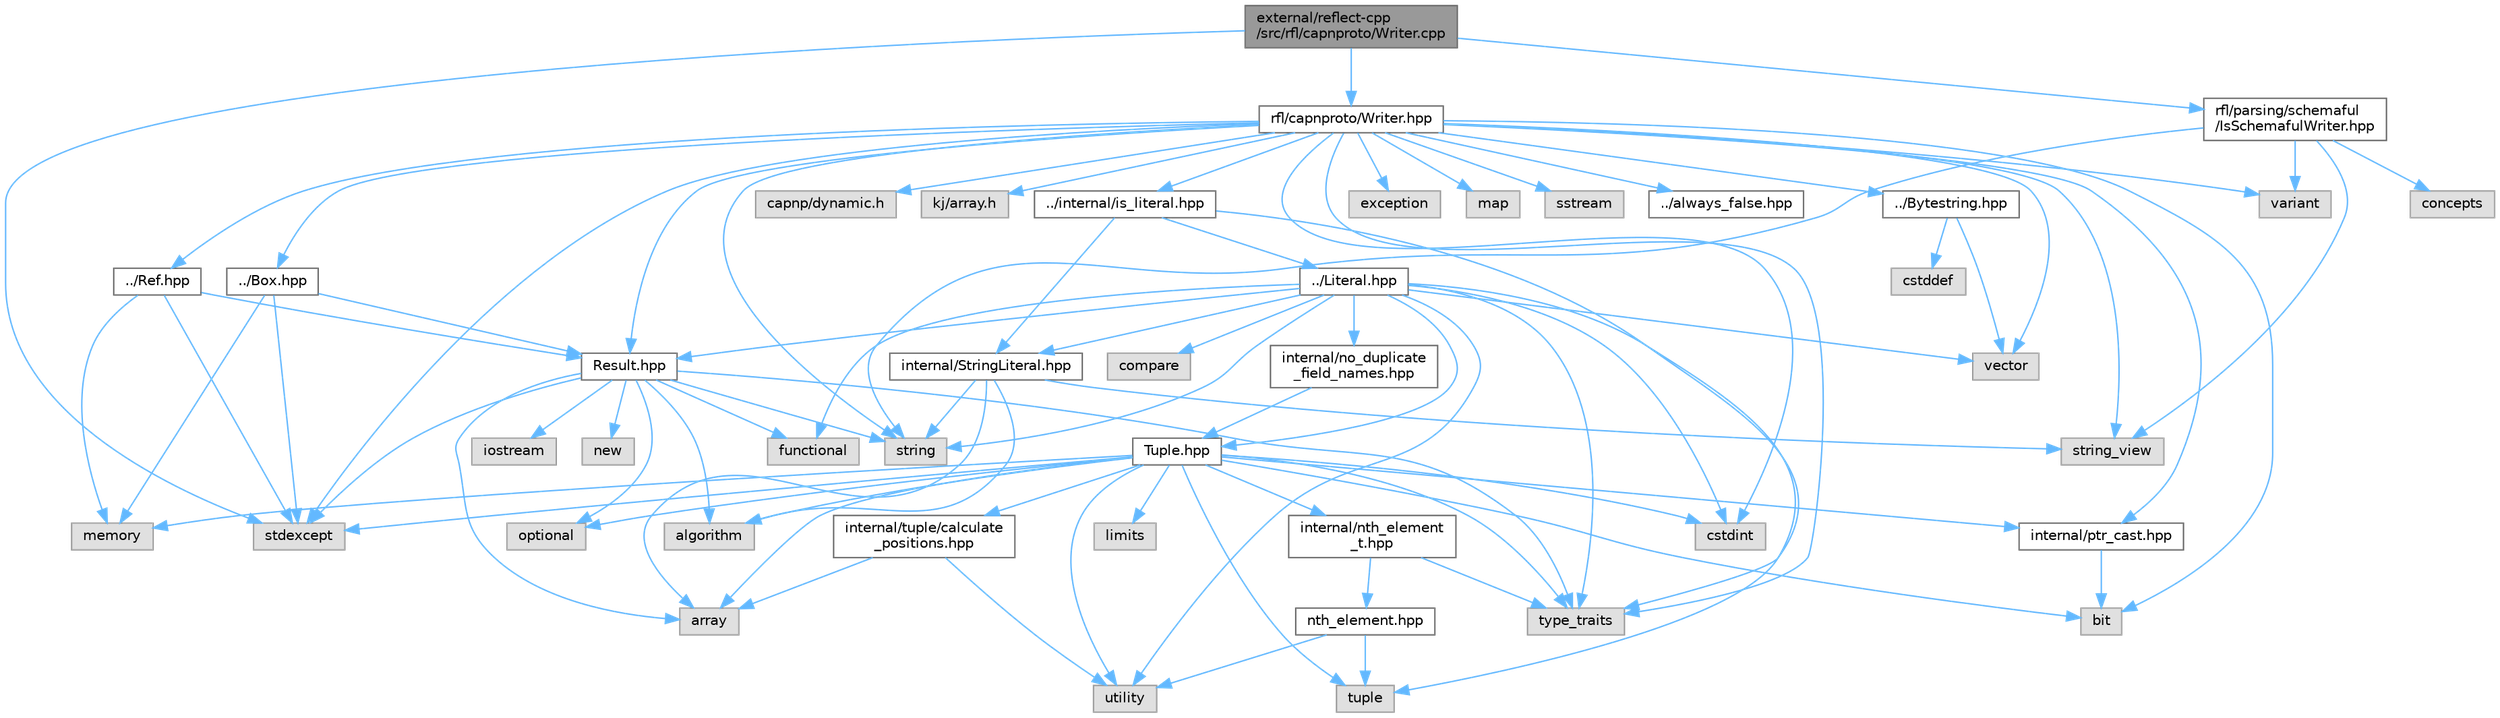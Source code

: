 digraph "external/reflect-cpp/src/rfl/capnproto/Writer.cpp"
{
 // LATEX_PDF_SIZE
  bgcolor="transparent";
  edge [fontname=Helvetica,fontsize=10,labelfontname=Helvetica,labelfontsize=10];
  node [fontname=Helvetica,fontsize=10,shape=box,height=0.2,width=0.4];
  Node1 [id="Node000001",label="external/reflect-cpp\l/src/rfl/capnproto/Writer.cpp",height=0.2,width=0.4,color="gray40", fillcolor="grey60", style="filled", fontcolor="black",tooltip=" "];
  Node1 -> Node2 [id="edge86_Node000001_Node000002",color="steelblue1",style="solid",tooltip=" "];
  Node2 [id="Node000002",label="rfl/capnproto/Writer.hpp",height=0.2,width=0.4,color="grey40", fillcolor="white", style="filled",URL="$capnproto_2_writer_8hpp.html",tooltip=" "];
  Node2 -> Node3 [id="edge87_Node000002_Node000003",color="steelblue1",style="solid",tooltip=" "];
  Node3 [id="Node000003",label="capnp/dynamic.h",height=0.2,width=0.4,color="grey60", fillcolor="#E0E0E0", style="filled",tooltip=" "];
  Node2 -> Node4 [id="edge88_Node000002_Node000004",color="steelblue1",style="solid",tooltip=" "];
  Node4 [id="Node000004",label="kj/array.h",height=0.2,width=0.4,color="grey60", fillcolor="#E0E0E0", style="filled",tooltip=" "];
  Node2 -> Node5 [id="edge89_Node000002_Node000005",color="steelblue1",style="solid",tooltip=" "];
  Node5 [id="Node000005",label="bit",height=0.2,width=0.4,color="grey60", fillcolor="#E0E0E0", style="filled",tooltip=" "];
  Node2 -> Node6 [id="edge90_Node000002_Node000006",color="steelblue1",style="solid",tooltip=" "];
  Node6 [id="Node000006",label="cstdint",height=0.2,width=0.4,color="grey60", fillcolor="#E0E0E0", style="filled",tooltip=" "];
  Node2 -> Node7 [id="edge91_Node000002_Node000007",color="steelblue1",style="solid",tooltip=" "];
  Node7 [id="Node000007",label="exception",height=0.2,width=0.4,color="grey60", fillcolor="#E0E0E0", style="filled",tooltip=" "];
  Node2 -> Node8 [id="edge92_Node000002_Node000008",color="steelblue1",style="solid",tooltip=" "];
  Node8 [id="Node000008",label="map",height=0.2,width=0.4,color="grey60", fillcolor="#E0E0E0", style="filled",tooltip=" "];
  Node2 -> Node9 [id="edge93_Node000002_Node000009",color="steelblue1",style="solid",tooltip=" "];
  Node9 [id="Node000009",label="sstream",height=0.2,width=0.4,color="grey60", fillcolor="#E0E0E0", style="filled",tooltip=" "];
  Node2 -> Node10 [id="edge94_Node000002_Node000010",color="steelblue1",style="solid",tooltip=" "];
  Node10 [id="Node000010",label="stdexcept",height=0.2,width=0.4,color="grey60", fillcolor="#E0E0E0", style="filled",tooltip=" "];
  Node2 -> Node11 [id="edge95_Node000002_Node000011",color="steelblue1",style="solid",tooltip=" "];
  Node11 [id="Node000011",label="string",height=0.2,width=0.4,color="grey60", fillcolor="#E0E0E0", style="filled",tooltip=" "];
  Node2 -> Node12 [id="edge96_Node000002_Node000012",color="steelblue1",style="solid",tooltip=" "];
  Node12 [id="Node000012",label="string_view",height=0.2,width=0.4,color="grey60", fillcolor="#E0E0E0", style="filled",tooltip=" "];
  Node2 -> Node13 [id="edge97_Node000002_Node000013",color="steelblue1",style="solid",tooltip=" "];
  Node13 [id="Node000013",label="type_traits",height=0.2,width=0.4,color="grey60", fillcolor="#E0E0E0", style="filled",tooltip=" "];
  Node2 -> Node14 [id="edge98_Node000002_Node000014",color="steelblue1",style="solid",tooltip=" "];
  Node14 [id="Node000014",label="variant",height=0.2,width=0.4,color="grey60", fillcolor="#E0E0E0", style="filled",tooltip=" "];
  Node2 -> Node15 [id="edge99_Node000002_Node000015",color="steelblue1",style="solid",tooltip=" "];
  Node15 [id="Node000015",label="vector",height=0.2,width=0.4,color="grey60", fillcolor="#E0E0E0", style="filled",tooltip=" "];
  Node2 -> Node16 [id="edge100_Node000002_Node000016",color="steelblue1",style="solid",tooltip=" "];
  Node16 [id="Node000016",label="../Box.hpp",height=0.2,width=0.4,color="grey40", fillcolor="white", style="filled",URL="$_box_8hpp.html",tooltip=" "];
  Node16 -> Node17 [id="edge101_Node000016_Node000017",color="steelblue1",style="solid",tooltip=" "];
  Node17 [id="Node000017",label="memory",height=0.2,width=0.4,color="grey60", fillcolor="#E0E0E0", style="filled",tooltip=" "];
  Node16 -> Node10 [id="edge102_Node000016_Node000010",color="steelblue1",style="solid",tooltip=" "];
  Node16 -> Node18 [id="edge103_Node000016_Node000018",color="steelblue1",style="solid",tooltip=" "];
  Node18 [id="Node000018",label="Result.hpp",height=0.2,width=0.4,color="grey40", fillcolor="white", style="filled",URL="$_result_8hpp.html",tooltip=" "];
  Node18 -> Node19 [id="edge104_Node000018_Node000019",color="steelblue1",style="solid",tooltip=" "];
  Node19 [id="Node000019",label="algorithm",height=0.2,width=0.4,color="grey60", fillcolor="#E0E0E0", style="filled",tooltip=" "];
  Node18 -> Node20 [id="edge105_Node000018_Node000020",color="steelblue1",style="solid",tooltip=" "];
  Node20 [id="Node000020",label="array",height=0.2,width=0.4,color="grey60", fillcolor="#E0E0E0", style="filled",tooltip=" "];
  Node18 -> Node21 [id="edge106_Node000018_Node000021",color="steelblue1",style="solid",tooltip=" "];
  Node21 [id="Node000021",label="functional",height=0.2,width=0.4,color="grey60", fillcolor="#E0E0E0", style="filled",tooltip=" "];
  Node18 -> Node22 [id="edge107_Node000018_Node000022",color="steelblue1",style="solid",tooltip=" "];
  Node22 [id="Node000022",label="iostream",height=0.2,width=0.4,color="grey60", fillcolor="#E0E0E0", style="filled",tooltip=" "];
  Node18 -> Node23 [id="edge108_Node000018_Node000023",color="steelblue1",style="solid",tooltip=" "];
  Node23 [id="Node000023",label="new",height=0.2,width=0.4,color="grey60", fillcolor="#E0E0E0", style="filled",tooltip=" "];
  Node18 -> Node24 [id="edge109_Node000018_Node000024",color="steelblue1",style="solid",tooltip=" "];
  Node24 [id="Node000024",label="optional",height=0.2,width=0.4,color="grey60", fillcolor="#E0E0E0", style="filled",tooltip=" "];
  Node18 -> Node10 [id="edge110_Node000018_Node000010",color="steelblue1",style="solid",tooltip=" "];
  Node18 -> Node11 [id="edge111_Node000018_Node000011",color="steelblue1",style="solid",tooltip=" "];
  Node18 -> Node13 [id="edge112_Node000018_Node000013",color="steelblue1",style="solid",tooltip=" "];
  Node2 -> Node25 [id="edge113_Node000002_Node000025",color="steelblue1",style="solid",tooltip=" "];
  Node25 [id="Node000025",label="../Bytestring.hpp",height=0.2,width=0.4,color="grey40", fillcolor="white", style="filled",URL="$_bytestring_8hpp.html",tooltip=" "];
  Node25 -> Node26 [id="edge114_Node000025_Node000026",color="steelblue1",style="solid",tooltip=" "];
  Node26 [id="Node000026",label="cstddef",height=0.2,width=0.4,color="grey60", fillcolor="#E0E0E0", style="filled",tooltip=" "];
  Node25 -> Node15 [id="edge115_Node000025_Node000015",color="steelblue1",style="solid",tooltip=" "];
  Node2 -> Node27 [id="edge116_Node000002_Node000027",color="steelblue1",style="solid",tooltip=" "];
  Node27 [id="Node000027",label="../Ref.hpp",height=0.2,width=0.4,color="grey40", fillcolor="white", style="filled",URL="$_ref_8hpp.html",tooltip=" "];
  Node27 -> Node17 [id="edge117_Node000027_Node000017",color="steelblue1",style="solid",tooltip=" "];
  Node27 -> Node10 [id="edge118_Node000027_Node000010",color="steelblue1",style="solid",tooltip=" "];
  Node27 -> Node18 [id="edge119_Node000027_Node000018",color="steelblue1",style="solid",tooltip=" "];
  Node2 -> Node18 [id="edge120_Node000002_Node000018",color="steelblue1",style="solid",tooltip=" "];
  Node2 -> Node28 [id="edge121_Node000002_Node000028",color="steelblue1",style="solid",tooltip=" "];
  Node28 [id="Node000028",label="../always_false.hpp",height=0.2,width=0.4,color="grey40", fillcolor="white", style="filled",URL="$always__false_8hpp.html",tooltip=" "];
  Node2 -> Node29 [id="edge122_Node000002_Node000029",color="steelblue1",style="solid",tooltip=" "];
  Node29 [id="Node000029",label="../internal/is_literal.hpp",height=0.2,width=0.4,color="grey40", fillcolor="white", style="filled",URL="$is__literal_8hpp.html",tooltip=" "];
  Node29 -> Node13 [id="edge123_Node000029_Node000013",color="steelblue1",style="solid",tooltip=" "];
  Node29 -> Node30 [id="edge124_Node000029_Node000030",color="steelblue1",style="solid",tooltip=" "];
  Node30 [id="Node000030",label="../Literal.hpp",height=0.2,width=0.4,color="grey40", fillcolor="white", style="filled",URL="$_literal_8hpp.html",tooltip=" "];
  Node30 -> Node31 [id="edge125_Node000030_Node000031",color="steelblue1",style="solid",tooltip=" "];
  Node31 [id="Node000031",label="compare",height=0.2,width=0.4,color="grey60", fillcolor="#E0E0E0", style="filled",tooltip=" "];
  Node30 -> Node6 [id="edge126_Node000030_Node000006",color="steelblue1",style="solid",tooltip=" "];
  Node30 -> Node21 [id="edge127_Node000030_Node000021",color="steelblue1",style="solid",tooltip=" "];
  Node30 -> Node11 [id="edge128_Node000030_Node000011",color="steelblue1",style="solid",tooltip=" "];
  Node30 -> Node32 [id="edge129_Node000030_Node000032",color="steelblue1",style="solid",tooltip=" "];
  Node32 [id="Node000032",label="tuple",height=0.2,width=0.4,color="grey60", fillcolor="#E0E0E0", style="filled",tooltip=" "];
  Node30 -> Node13 [id="edge130_Node000030_Node000013",color="steelblue1",style="solid",tooltip=" "];
  Node30 -> Node33 [id="edge131_Node000030_Node000033",color="steelblue1",style="solid",tooltip=" "];
  Node33 [id="Node000033",label="utility",height=0.2,width=0.4,color="grey60", fillcolor="#E0E0E0", style="filled",tooltip=" "];
  Node30 -> Node15 [id="edge132_Node000030_Node000015",color="steelblue1",style="solid",tooltip=" "];
  Node30 -> Node18 [id="edge133_Node000030_Node000018",color="steelblue1",style="solid",tooltip=" "];
  Node30 -> Node34 [id="edge134_Node000030_Node000034",color="steelblue1",style="solid",tooltip=" "];
  Node34 [id="Node000034",label="Tuple.hpp",height=0.2,width=0.4,color="grey40", fillcolor="white", style="filled",URL="$_tuple_8hpp.html",tooltip=" "];
  Node34 -> Node19 [id="edge135_Node000034_Node000019",color="steelblue1",style="solid",tooltip=" "];
  Node34 -> Node20 [id="edge136_Node000034_Node000020",color="steelblue1",style="solid",tooltip=" "];
  Node34 -> Node5 [id="edge137_Node000034_Node000005",color="steelblue1",style="solid",tooltip=" "];
  Node34 -> Node6 [id="edge138_Node000034_Node000006",color="steelblue1",style="solid",tooltip=" "];
  Node34 -> Node35 [id="edge139_Node000034_Node000035",color="steelblue1",style="solid",tooltip=" "];
  Node35 [id="Node000035",label="limits",height=0.2,width=0.4,color="grey60", fillcolor="#E0E0E0", style="filled",tooltip=" "];
  Node34 -> Node17 [id="edge140_Node000034_Node000017",color="steelblue1",style="solid",tooltip=" "];
  Node34 -> Node24 [id="edge141_Node000034_Node000024",color="steelblue1",style="solid",tooltip=" "];
  Node34 -> Node10 [id="edge142_Node000034_Node000010",color="steelblue1",style="solid",tooltip=" "];
  Node34 -> Node32 [id="edge143_Node000034_Node000032",color="steelblue1",style="solid",tooltip=" "];
  Node34 -> Node13 [id="edge144_Node000034_Node000013",color="steelblue1",style="solid",tooltip=" "];
  Node34 -> Node33 [id="edge145_Node000034_Node000033",color="steelblue1",style="solid",tooltip=" "];
  Node34 -> Node36 [id="edge146_Node000034_Node000036",color="steelblue1",style="solid",tooltip=" "];
  Node36 [id="Node000036",label="internal/nth_element\l_t.hpp",height=0.2,width=0.4,color="grey40", fillcolor="white", style="filled",URL="$nth__element__t_8hpp.html",tooltip=" "];
  Node36 -> Node13 [id="edge147_Node000036_Node000013",color="steelblue1",style="solid",tooltip=" "];
  Node36 -> Node37 [id="edge148_Node000036_Node000037",color="steelblue1",style="solid",tooltip=" "];
  Node37 [id="Node000037",label="nth_element.hpp",height=0.2,width=0.4,color="grey40", fillcolor="white", style="filled",URL="$nth__element_8hpp.html",tooltip=" "];
  Node37 -> Node32 [id="edge149_Node000037_Node000032",color="steelblue1",style="solid",tooltip=" "];
  Node37 -> Node33 [id="edge150_Node000037_Node000033",color="steelblue1",style="solid",tooltip=" "];
  Node34 -> Node38 [id="edge151_Node000034_Node000038",color="steelblue1",style="solid",tooltip=" "];
  Node38 [id="Node000038",label="internal/ptr_cast.hpp",height=0.2,width=0.4,color="grey40", fillcolor="white", style="filled",URL="$ptr__cast_8hpp.html",tooltip=" "];
  Node38 -> Node5 [id="edge152_Node000038_Node000005",color="steelblue1",style="solid",tooltip=" "];
  Node34 -> Node39 [id="edge153_Node000034_Node000039",color="steelblue1",style="solid",tooltip=" "];
  Node39 [id="Node000039",label="internal/tuple/calculate\l_positions.hpp",height=0.2,width=0.4,color="grey40", fillcolor="white", style="filled",URL="$calculate__positions_8hpp.html",tooltip=" "];
  Node39 -> Node20 [id="edge154_Node000039_Node000020",color="steelblue1",style="solid",tooltip=" "];
  Node39 -> Node33 [id="edge155_Node000039_Node000033",color="steelblue1",style="solid",tooltip=" "];
  Node30 -> Node40 [id="edge156_Node000030_Node000040",color="steelblue1",style="solid",tooltip=" "];
  Node40 [id="Node000040",label="internal/StringLiteral.hpp",height=0.2,width=0.4,color="grey40", fillcolor="white", style="filled",URL="$_string_literal_8hpp.html",tooltip=" "];
  Node40 -> Node19 [id="edge157_Node000040_Node000019",color="steelblue1",style="solid",tooltip=" "];
  Node40 -> Node20 [id="edge158_Node000040_Node000020",color="steelblue1",style="solid",tooltip=" "];
  Node40 -> Node11 [id="edge159_Node000040_Node000011",color="steelblue1",style="solid",tooltip=" "];
  Node40 -> Node12 [id="edge160_Node000040_Node000012",color="steelblue1",style="solid",tooltip=" "];
  Node30 -> Node41 [id="edge161_Node000030_Node000041",color="steelblue1",style="solid",tooltip=" "];
  Node41 [id="Node000041",label="internal/no_duplicate\l_field_names.hpp",height=0.2,width=0.4,color="grey40", fillcolor="white", style="filled",URL="$no__duplicate__field__names_8hpp.html",tooltip=" "];
  Node41 -> Node34 [id="edge162_Node000041_Node000034",color="steelblue1",style="solid",tooltip=" "];
  Node29 -> Node40 [id="edge163_Node000029_Node000040",color="steelblue1",style="solid",tooltip=" "];
  Node2 -> Node38 [id="edge164_Node000002_Node000038",color="steelblue1",style="solid",tooltip=" "];
  Node1 -> Node10 [id="edge165_Node000001_Node000010",color="steelblue1",style="solid",tooltip=" "];
  Node1 -> Node42 [id="edge166_Node000001_Node000042",color="steelblue1",style="solid",tooltip=" "];
  Node42 [id="Node000042",label="rfl/parsing/schemaful\l/IsSchemafulWriter.hpp",height=0.2,width=0.4,color="grey40", fillcolor="white", style="filled",URL="$_is_schemaful_writer_8hpp.html",tooltip=" "];
  Node42 -> Node43 [id="edge167_Node000042_Node000043",color="steelblue1",style="solid",tooltip=" "];
  Node43 [id="Node000043",label="concepts",height=0.2,width=0.4,color="grey60", fillcolor="#E0E0E0", style="filled",tooltip=" "];
  Node42 -> Node11 [id="edge168_Node000042_Node000011",color="steelblue1",style="solid",tooltip=" "];
  Node42 -> Node12 [id="edge169_Node000042_Node000012",color="steelblue1",style="solid",tooltip=" "];
  Node42 -> Node14 [id="edge170_Node000042_Node000014",color="steelblue1",style="solid",tooltip=" "];
}
